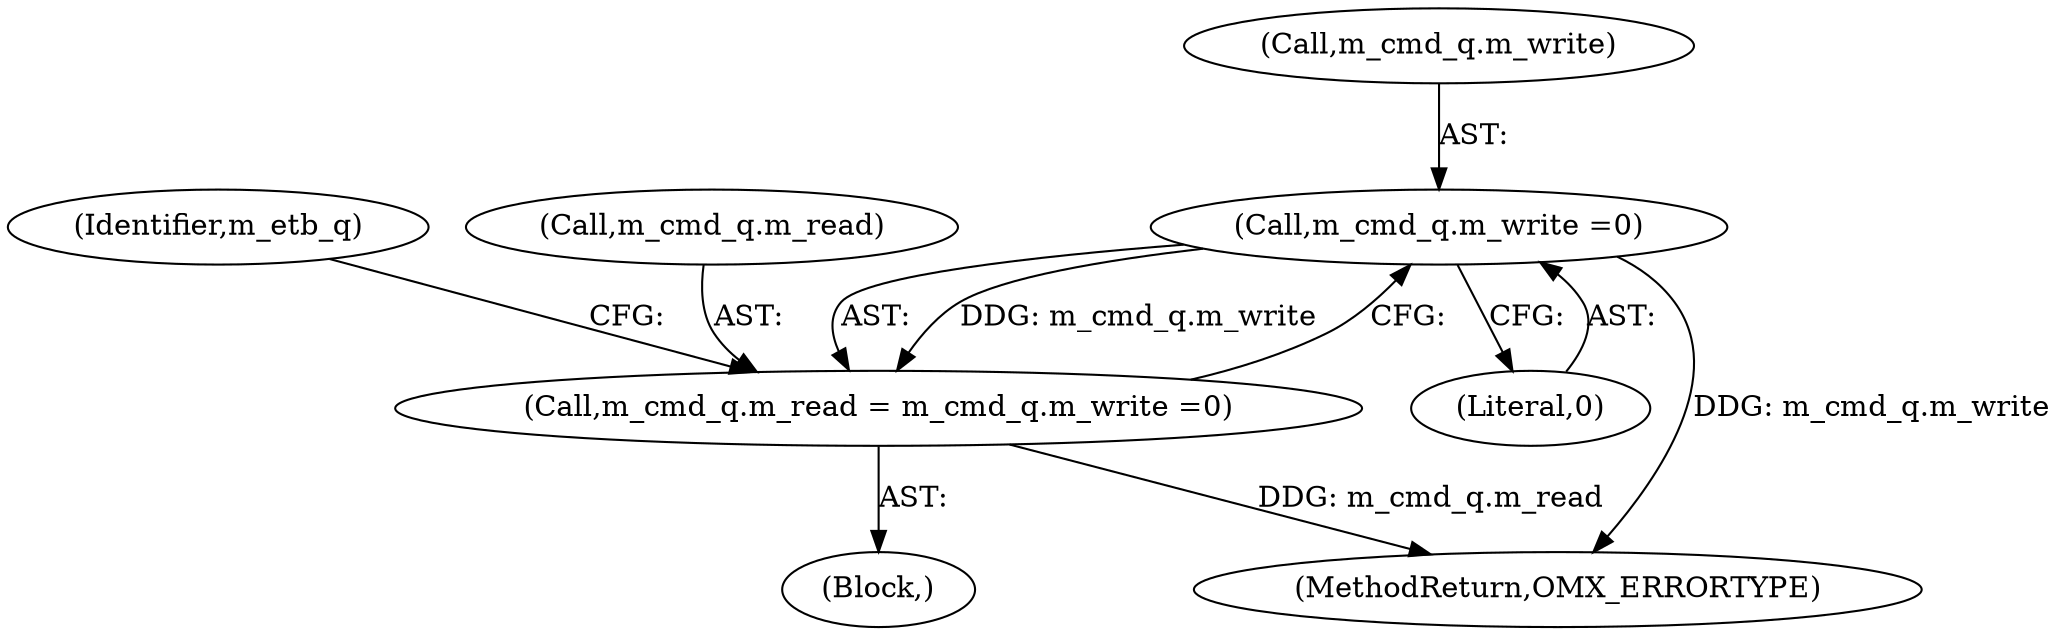 digraph "0_Android_89913d7df36dbeb458ce165856bd6505a2ec647d_1@API" {
"1000229" [label="(Call,m_cmd_q.m_write =0)"];
"1000225" [label="(Call,m_cmd_q.m_read = m_cmd_q.m_write =0)"];
"1000229" [label="(Call,m_cmd_q.m_write =0)"];
"1000236" [label="(Identifier,m_etb_q)"];
"1000225" [label="(Call,m_cmd_q.m_read = m_cmd_q.m_write =0)"];
"1000233" [label="(Literal,0)"];
"1000230" [label="(Call,m_cmd_q.m_write)"];
"1000103" [label="(Block,)"];
"1000226" [label="(Call,m_cmd_q.m_read)"];
"1000263" [label="(MethodReturn,OMX_ERRORTYPE)"];
"1000229" -> "1000225"  [label="AST: "];
"1000229" -> "1000233"  [label="CFG: "];
"1000230" -> "1000229"  [label="AST: "];
"1000233" -> "1000229"  [label="AST: "];
"1000225" -> "1000229"  [label="CFG: "];
"1000229" -> "1000263"  [label="DDG: m_cmd_q.m_write"];
"1000229" -> "1000225"  [label="DDG: m_cmd_q.m_write"];
"1000225" -> "1000103"  [label="AST: "];
"1000226" -> "1000225"  [label="AST: "];
"1000236" -> "1000225"  [label="CFG: "];
"1000225" -> "1000263"  [label="DDG: m_cmd_q.m_read"];
}
